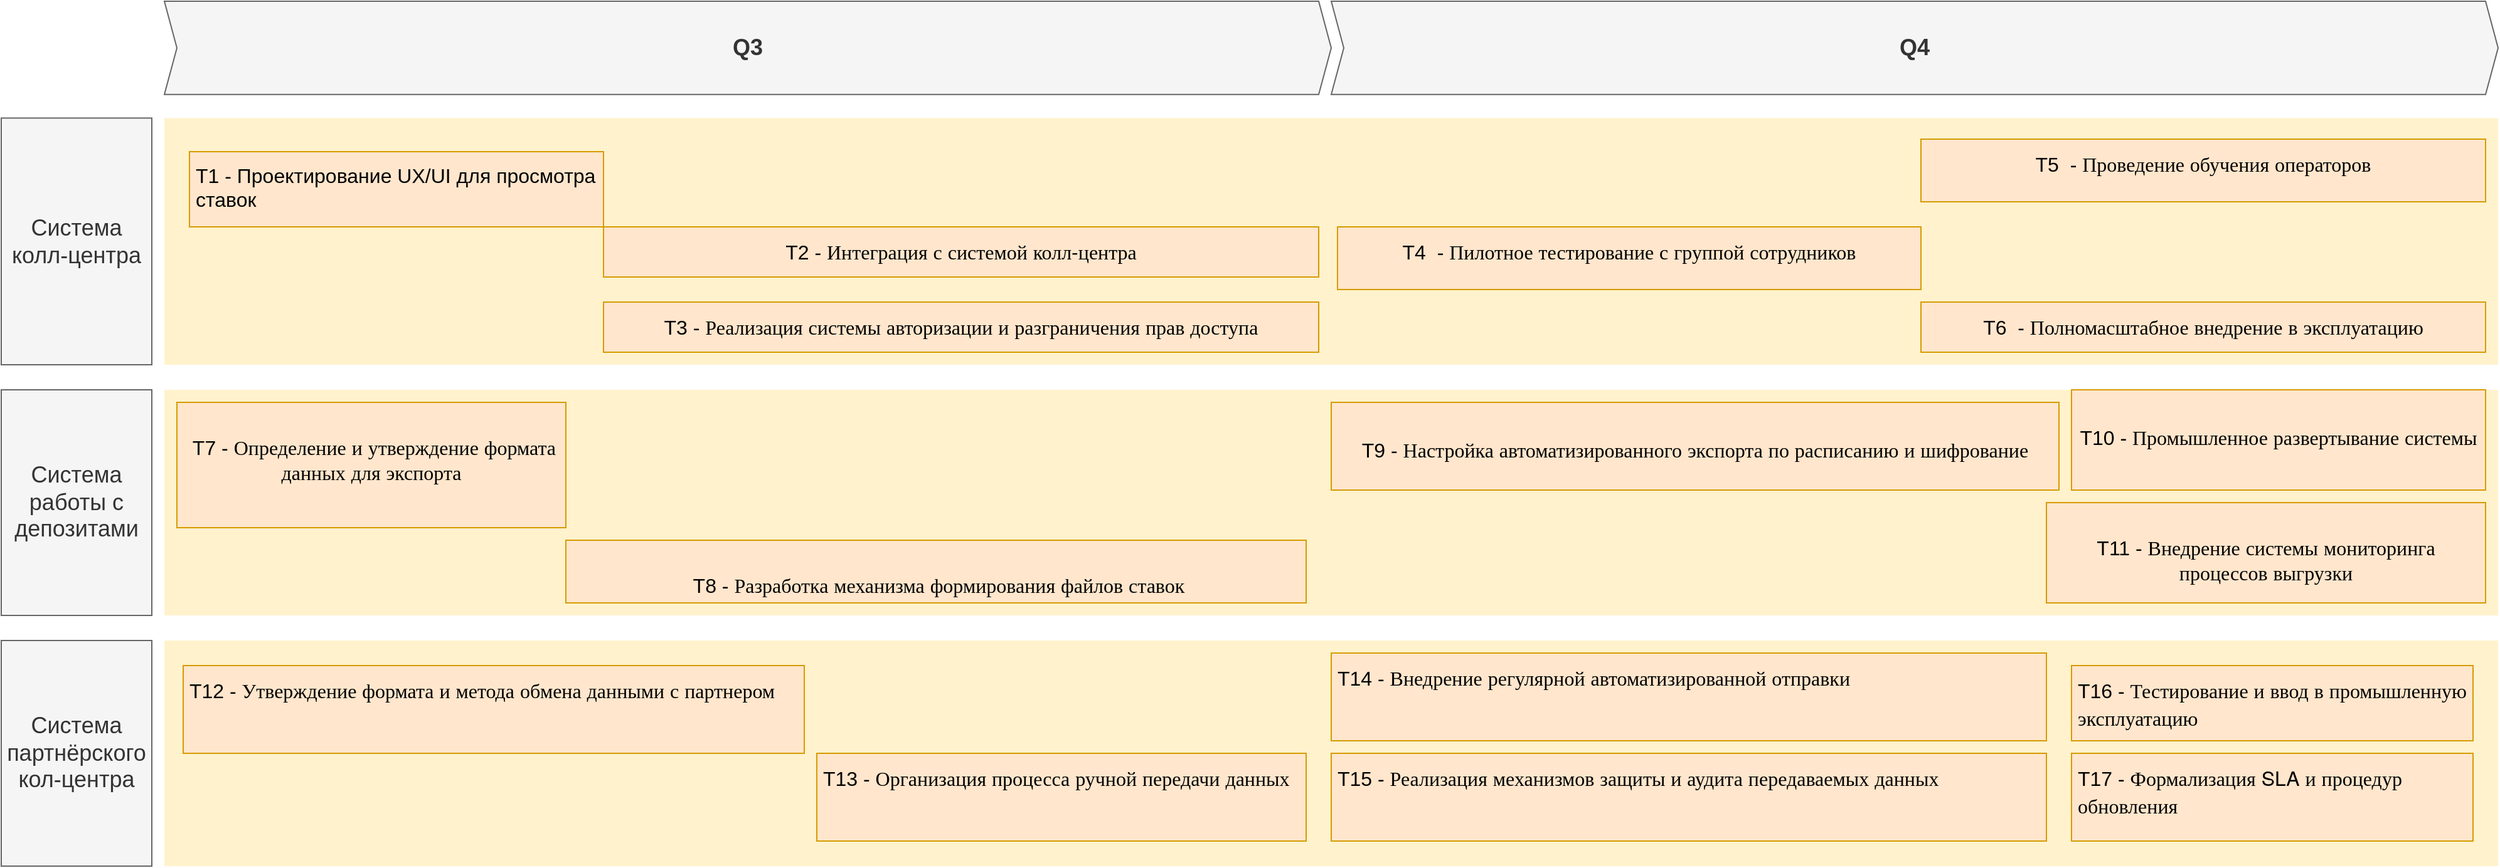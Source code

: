 <mxfile version="28.1.2" pages="2">
  <diagram id="1zcTAVt1k4KSup7FvAfL" name="Roadmap">
    <mxGraphModel dx="4522" dy="3757" grid="1" gridSize="10" guides="1" tooltips="1" connect="1" arrows="1" fold="1" page="1" pageScale="1" pageWidth="3300" pageHeight="2339" math="0" shadow="0">
      <root>
        <mxCell id="3D7FDG2aXA9G618_Kong-0" />
        <mxCell id="3D7FDG2aXA9G618_Kong-1" parent="3D7FDG2aXA9G618_Kong-0" />
        <mxCell id="wGroBH12Sy7-OgBsN0fJ-2" value="" style="shape=rect;fillColor=#fff2cc;strokeColor=none;fontSize=24;html=1;whiteSpace=wrap;align=left;verticalAlign=top;spacing=5;rounded=0;fontFamily=Helvetica;" parent="3D7FDG2aXA9G618_Kong-1" vertex="1">
          <mxGeometry x="-2500" y="-930" width="1860" height="180" as="geometry" />
        </mxCell>
        <mxCell id="wGroBH12Sy7-OgBsN0fJ-4" value="" style="shape=rect;fillColor=#fff2cc;strokeColor=none;fontSize=24;html=1;whiteSpace=wrap;align=left;verticalAlign=top;spacing=5;rounded=0;fontFamily=Helvetica;" parent="3D7FDG2aXA9G618_Kong-1" vertex="1">
          <mxGeometry x="-2500" y="-1146.8" width="1860" height="196.8" as="geometry" />
        </mxCell>
        <mxCell id="wGroBH12Sy7-OgBsN0fJ-5" value="T1 -&amp;nbsp;&lt;span style=&quot;background-color: transparent; color: light-dark(rgb(0, 0, 0), rgb(255, 255, 255));&quot;&gt;Проектирование UX/UI для просмотра ставок&lt;/span&gt;" style="shape=rect;fillColor=#ffe6cc;strokeColor=#d79b00;fontSize=16;html=1;whiteSpace=wrap;align=left;verticalAlign=top;spacing=5;rounded=0;fontFamily=Helvetica;" parent="3D7FDG2aXA9G618_Kong-1" vertex="1">
          <mxGeometry x="-2480" y="-1120" width="330" height="60" as="geometry" />
        </mxCell>
        <mxCell id="wGroBH12Sy7-OgBsN0fJ-6" value="&lt;span style=&quot;text-align: left;&quot;&gt;T2 -&amp;nbsp;&lt;/span&gt;&lt;span style=&quot;font-family: &amp;quot;Helvetica Neue&amp;quot;; text-align: start; background-color: transparent; color: light-dark(rgb(0, 0, 0), rgb(255, 255, 255));&quot;&gt;Интеграция с системой колл-центра&lt;/span&gt;" style="shape=rect;fillColor=#ffe6cc;strokeColor=#d79b00;fontSize=16;html=1;whiteSpace=wrap;align=center;verticalAlign=top;spacing=5;rounded=0;fontFamily=Helvetica;" parent="3D7FDG2aXA9G618_Kong-1" vertex="1">
          <mxGeometry x="-2150" y="-1060" width="570" height="40" as="geometry" />
        </mxCell>
        <mxCell id="wGroBH12Sy7-OgBsN0fJ-7" value="Система колл-центра" style="rounded=0;whiteSpace=wrap;html=1;fillColor=#f5f5f5;fontColor=#333333;strokeColor=#666666;fontSize=18;fontFamily=Helvetica;" parent="3D7FDG2aXA9G618_Kong-1" vertex="1">
          <mxGeometry x="-2630" y="-1146.8" width="120" height="196.8" as="geometry" />
        </mxCell>
        <mxCell id="wGroBH12Sy7-OgBsN0fJ-8" value="Система работы с депозитами" style="rounded=0;whiteSpace=wrap;html=1;fillColor=#f5f5f5;fontColor=#333333;strokeColor=#666666;fontSize=18;fontFamily=Helvetica;" parent="3D7FDG2aXA9G618_Kong-1" vertex="1">
          <mxGeometry x="-2630" y="-930" width="120" height="180" as="geometry" />
        </mxCell>
        <mxCell id="wGroBH12Sy7-OgBsN0fJ-9" value="Q3" style="shape=step;perimeter=stepPerimeter;whiteSpace=wrap;html=1;fixedSize=1;size=10;fillColor=#f5f5f5;strokeColor=#666666;fontSize=18;fontStyle=1;align=center;rounded=0;fontColor=#333333;fontFamily=Helvetica;" parent="3D7FDG2aXA9G618_Kong-1" vertex="1">
          <mxGeometry x="-2500" y="-1240" width="930" height="74.4" as="geometry" />
        </mxCell>
        <mxCell id="wGroBH12Sy7-OgBsN0fJ-11" value="&lt;p data-pm-slice=&quot;1 1 [&amp;quot;list&amp;quot;,{&amp;quot;spread&amp;quot;:false,&amp;quot;start&amp;quot;:5240,&amp;quot;end&amp;quot;:5511},&amp;quot;regular_list_item&amp;quot;,{&amp;quot;start&amp;quot;:5309,&amp;quot;end&amp;quot;:5385}]&quot;&gt;&lt;font&gt;&amp;nbsp;Т8 -&amp;nbsp;&lt;span style=&quot;font-family: &amp;quot;Helvetica Neue&amp;quot;; text-align: start; background-color: transparent; color: light-dark(rgb(0, 0, 0), rgb(255, 255, 255));&quot;&gt;Разработка механизма формирования файлов ставок&lt;/span&gt;&lt;/font&gt;&lt;/p&gt;" style="shape=rect;fillColor=#ffe6cc;strokeColor=#d79b00;fontSize=16;html=1;whiteSpace=wrap;align=center;verticalAlign=top;spacing=5;rounded=0;fontFamily=Helvetica;" parent="3D7FDG2aXA9G618_Kong-1" vertex="1">
          <mxGeometry x="-2180" y="-810" width="590" height="50" as="geometry" />
        </mxCell>
        <mxCell id="wGroBH12Sy7-OgBsN0fJ-15" value="&lt;p data-pm-slice=&quot;1 1 [&amp;quot;list&amp;quot;,{&amp;quot;spread&amp;quot;:false,&amp;quot;start&amp;quot;:5240,&amp;quot;end&amp;quot;:5511},&amp;quot;regular_list_item&amp;quot;,{&amp;quot;start&amp;quot;:5240,&amp;quot;end&amp;quot;:5308}]&quot;&gt;&lt;font&gt;&amp;nbsp;Т7 -&amp;nbsp;&lt;span style=&quot;font-family: &amp;quot;Helvetica Neue&amp;quot;; text-align: start; background-color: transparent; color: light-dark(rgb(0, 0, 0), rgb(255, 255, 255));&quot;&gt;Определение и утверждение формата данных для экспорта&lt;/span&gt;&lt;/font&gt;&lt;/p&gt;" style="shape=rect;fillColor=#ffe6cc;strokeColor=#d79b00;fontSize=16;html=1;whiteSpace=wrap;align=center;verticalAlign=top;spacing=5;rounded=0;fontFamily=Helvetica;" parent="3D7FDG2aXA9G618_Kong-1" vertex="1">
          <mxGeometry x="-2490" y="-920" width="310" height="100" as="geometry" />
        </mxCell>
        <mxCell id="EaMGPEsRvCoEwAuD_jiu-1" value="Q4" style="shape=step;perimeter=stepPerimeter;whiteSpace=wrap;html=1;fixedSize=1;size=10;fillColor=#f5f5f5;strokeColor=#666666;fontSize=18;fontStyle=1;align=center;rounded=0;fontColor=#333333;fontFamily=Helvetica;" parent="3D7FDG2aXA9G618_Kong-1" vertex="1">
          <mxGeometry x="-1570" y="-1240" width="930" height="74.4" as="geometry" />
        </mxCell>
        <mxCell id="EaMGPEsRvCoEwAuD_jiu-2" value="&lt;p data-pm-slice=&quot;1 1 [&amp;quot;list&amp;quot;,{&amp;quot;spread&amp;quot;:false,&amp;quot;start&amp;quot;:6173,&amp;quot;end&amp;quot;:6444},&amp;quot;regular_list_item&amp;quot;,{&amp;quot;start&amp;quot;:6319,&amp;quot;end&amp;quot;:6396}]&quot;&gt;&lt;font style=&quot;font-size: 16px;&quot;&gt;Т9 -&amp;nbsp;&lt;span style=&quot;font-family: &amp;quot;Helvetica Neue&amp;quot;; text-align: start; background-color: transparent; color: light-dark(rgb(0, 0, 0), rgb(255, 255, 255));&quot;&gt;Настройка автоматизированного экспорта по расписанию и шифрование&lt;/span&gt;&lt;/font&gt;&lt;/p&gt;" style="shape=rect;fillColor=#ffe6cc;strokeColor=#d79b00;fontSize=18;html=1;whiteSpace=wrap;align=center;verticalAlign=top;spacing=5;rounded=0;fontFamily=Helvetica;" parent="3D7FDG2aXA9G618_Kong-1" vertex="1">
          <mxGeometry x="-1570" y="-920" width="580" height="70" as="geometry" />
        </mxCell>
        <mxCell id="EaMGPEsRvCoEwAuD_jiu-3" value="&lt;span data-start=&quot;994&quot; data-end=&quot;1029&quot;&gt;Система партнёрского кол-центра&lt;/span&gt;" style="rounded=0;whiteSpace=wrap;html=1;fillColor=#f5f5f5;fontColor=#333333;strokeColor=#666666;fontSize=18;fontFamily=Helvetica;" parent="3D7FDG2aXA9G618_Kong-1" vertex="1">
          <mxGeometry x="-2630" y="-730" width="120" height="180" as="geometry" />
        </mxCell>
        <mxCell id="EaMGPEsRvCoEwAuD_jiu-4" value="" style="shape=rect;fillColor=#fff2cc;strokeColor=none;fontSize=24;html=1;whiteSpace=wrap;align=left;verticalAlign=top;spacing=5;rounded=0;fontFamily=Helvetica;" parent="3D7FDG2aXA9G618_Kong-1" vertex="1">
          <mxGeometry x="-2500" y="-730" width="1860" height="180" as="geometry" />
        </mxCell>
        <mxCell id="EaMGPEsRvCoEwAuD_jiu-5" value="&lt;font style=&quot;font-size: 16px;&quot;&gt;Т12 -&amp;nbsp;&lt;span style=&quot;font-family: &amp;quot;Helvetica Neue&amp;quot;; background-color: transparent; color: light-dark(rgb(0, 0, 0), rgb(255, 255, 255));&quot;&gt;Утверждение формата и метода обмена данными с партнером&lt;/span&gt;&lt;/font&gt;" style="shape=rect;fillColor=#ffe6cc;strokeColor=#d79b00;fontSize=18;html=1;whiteSpace=wrap;align=left;verticalAlign=top;spacing=5;rounded=0;fontFamily=Helvetica;" parent="3D7FDG2aXA9G618_Kong-1" vertex="1">
          <mxGeometry x="-2485" y="-710" width="495" height="70" as="geometry" />
        </mxCell>
        <mxCell id="EaMGPEsRvCoEwAuD_jiu-6" value="&lt;font style=&quot;font-size: 16px;&quot;&gt;Т13 -&amp;nbsp;&lt;span style=&quot;font-family: &amp;quot;Helvetica Neue&amp;quot;; background-color: transparent; color: light-dark(rgb(0, 0, 0), rgb(255, 255, 255));&quot;&gt;Организация процесса ручной передачи данных&lt;/span&gt;&lt;/font&gt;" style="shape=rect;fillColor=#ffe6cc;strokeColor=#d79b00;fontSize=18;html=1;whiteSpace=wrap;align=left;verticalAlign=top;spacing=5;rounded=0;fontFamily=Helvetica;" parent="3D7FDG2aXA9G618_Kong-1" vertex="1">
          <mxGeometry x="-1980" y="-640" width="390" height="70" as="geometry" />
        </mxCell>
        <mxCell id="EaMGPEsRvCoEwAuD_jiu-7" value="&lt;font style=&quot;font-size: 16px;&quot;&gt;Т15 -&amp;nbsp;&lt;span style=&quot;font-family: &amp;quot;Helvetica Neue&amp;quot;; background-color: transparent; color: light-dark(rgb(0, 0, 0), rgb(255, 255, 255));&quot;&gt;Реализация механизмов защиты и аудита передаваемых данных&lt;/span&gt;&lt;/font&gt;" style="shape=rect;fillColor=#ffe6cc;strokeColor=#d79b00;fontSize=18;html=1;whiteSpace=wrap;align=left;verticalAlign=top;spacing=5;rounded=0;fontFamily=Helvetica;" parent="3D7FDG2aXA9G618_Kong-1" vertex="1">
          <mxGeometry x="-1570" y="-640" width="570" height="70" as="geometry" />
        </mxCell>
        <mxCell id="EaMGPEsRvCoEwAuD_jiu-8" value="&lt;font style=&quot;font-size: 16px;&quot;&gt;Т16 -&amp;nbsp;&lt;span style=&quot;font-family: &amp;quot;Helvetica Neue&amp;quot;; background-color: transparent; color: light-dark(rgb(0, 0, 0), rgb(255, 255, 255));&quot;&gt;Тестирование и ввод в промышленную эксплуатацию&lt;/span&gt;&lt;/font&gt;" style="shape=rect;fillColor=#ffe6cc;strokeColor=#d79b00;fontSize=18;html=1;whiteSpace=wrap;align=left;verticalAlign=top;spacing=5;rounded=0;fontFamily=Helvetica;" parent="3D7FDG2aXA9G618_Kong-1" vertex="1">
          <mxGeometry x="-980" y="-710" width="320" height="60" as="geometry" />
        </mxCell>
        <mxCell id="EaMGPEsRvCoEwAuD_jiu-9" value="&lt;font style=&quot;font-size: 16px;&quot;&gt;Т17 -&amp;nbsp;&lt;span style=&quot;font-family: &amp;quot;Helvetica Neue&amp;quot;; background-color: transparent; color: light-dark(rgb(0, 0, 0), rgb(255, 255, 255));&quot;&gt;Формализация SLA и процедур обновления&lt;/span&gt;&lt;/font&gt;" style="shape=rect;fillColor=#ffe6cc;strokeColor=#d79b00;fontSize=18;html=1;whiteSpace=wrap;align=left;verticalAlign=top;spacing=5;rounded=0;fontFamily=Helvetica;" parent="3D7FDG2aXA9G618_Kong-1" vertex="1">
          <mxGeometry x="-980" y="-640" width="320" height="70" as="geometry" />
        </mxCell>
        <mxCell id="EaMGPEsRvCoEwAuD_jiu-11" value="&lt;p data-pm-slice=&quot;1 1 [&amp;quot;list&amp;quot;,{&amp;quot;spread&amp;quot;:false,&amp;quot;start&amp;quot;:6173,&amp;quot;end&amp;quot;:6444},&amp;quot;regular_list_item&amp;quot;,{&amp;quot;start&amp;quot;:6319,&amp;quot;end&amp;quot;:6396}]&quot;&gt;&lt;font style=&quot;font-size: 16px;&quot;&gt;&lt;span style=&quot;text-align: left;&quot;&gt;Т10 -&amp;nbsp;&lt;/span&gt;&lt;span style=&quot;font-family: &amp;quot;Helvetica Neue&amp;quot;; text-align: start; background-color: transparent; color: light-dark(rgb(0, 0, 0), rgb(255, 255, 255));&quot;&gt;Промышленное развертывание системы&lt;/span&gt;&lt;/font&gt;&lt;/p&gt;" style="shape=rect;fillColor=#ffe6cc;strokeColor=#d79b00;fontSize=18;html=1;whiteSpace=wrap;align=center;verticalAlign=top;spacing=5;rounded=0;fontFamily=Helvetica;" parent="3D7FDG2aXA9G618_Kong-1" vertex="1">
          <mxGeometry x="-980" y="-930" width="330" height="80" as="geometry" />
        </mxCell>
        <mxCell id="EaMGPEsRvCoEwAuD_jiu-12" value="&lt;p data-pm-slice=&quot;1 1 [&amp;quot;list&amp;quot;,{&amp;quot;spread&amp;quot;:false,&amp;quot;start&amp;quot;:6173,&amp;quot;end&amp;quot;:6444},&amp;quot;regular_list_item&amp;quot;,{&amp;quot;start&amp;quot;:6319,&amp;quot;end&amp;quot;:6396}]&quot;&gt;Т11 -&amp;nbsp;&lt;span style=&quot;font-family: &amp;quot;Helvetica Neue&amp;quot;; text-align: start; background-color: transparent; color: light-dark(rgb(0, 0, 0), rgb(255, 255, 255));&quot;&gt;Внедрение системы мониторинга процессов выгрузки&lt;/span&gt;&lt;/p&gt;" style="shape=rect;fillColor=#ffe6cc;strokeColor=#d79b00;fontSize=16;html=1;whiteSpace=wrap;align=center;verticalAlign=top;spacing=5;rounded=0;fontFamily=Helvetica;" parent="3D7FDG2aXA9G618_Kong-1" vertex="1">
          <mxGeometry x="-1000" y="-840" width="350" height="80" as="geometry" />
        </mxCell>
        <mxCell id="EaMGPEsRvCoEwAuD_jiu-14" value="&lt;div style=&quot;text-align: left;&quot;&gt;Т3 -&amp;nbsp;&lt;span style=&quot;font-family: &amp;quot;Helvetica Neue&amp;quot;; background-color: transparent; color: light-dark(rgb(0, 0, 0), rgb(255, 255, 255));&quot;&gt;Реализация системы авторизации и разграничения прав доступа&lt;/span&gt;&lt;/div&gt;" style="shape=rect;fillColor=#ffe6cc;strokeColor=#d79b00;fontSize=16;html=1;whiteSpace=wrap;align=center;verticalAlign=top;spacing=5;rounded=0;fontFamily=Helvetica;" parent="3D7FDG2aXA9G618_Kong-1" vertex="1">
          <mxGeometry x="-2150" y="-1000" width="570" height="40" as="geometry" />
        </mxCell>
        <mxCell id="EaMGPEsRvCoEwAuD_jiu-15" value="&lt;font style=&quot;font-size: 16px;&quot;&gt;&lt;span style=&quot;text-align: left;&quot;&gt;T4&amp;nbsp;&amp;nbsp;-&amp;nbsp;&lt;/span&gt;&lt;span style=&quot;font-family: &amp;quot;Helvetica Neue&amp;quot;; text-align: start; background-color: transparent; color: light-dark(rgb(0, 0, 0), rgb(255, 255, 255));&quot;&gt;Пилотное тестирование с группой сотрудников&lt;/span&gt;&lt;/font&gt;" style="shape=rect;fillColor=#ffe6cc;strokeColor=#d79b00;fontSize=18;html=1;whiteSpace=wrap;align=center;verticalAlign=top;spacing=5;rounded=0;fontFamily=Helvetica;" parent="3D7FDG2aXA9G618_Kong-1" vertex="1">
          <mxGeometry x="-1565" y="-1060" width="465" height="50" as="geometry" />
        </mxCell>
        <mxCell id="EaMGPEsRvCoEwAuD_jiu-16" value="&lt;font style=&quot;font-size: 16px;&quot;&gt;&lt;span style=&quot;text-align: left;&quot;&gt;T5&amp;nbsp; -&amp;nbsp;&lt;/span&gt;&lt;span style=&quot;font-family: &amp;quot;Helvetica Neue&amp;quot;; text-align: start; background-color: transparent; color: light-dark(rgb(0, 0, 0), rgb(255, 255, 255));&quot;&gt;Проведение обучения операторов&lt;/span&gt;&lt;/font&gt;" style="shape=rect;fillColor=#ffe6cc;strokeColor=#d79b00;fontSize=18;html=1;whiteSpace=wrap;align=center;verticalAlign=top;spacing=5;rounded=0;fontFamily=Helvetica;" parent="3D7FDG2aXA9G618_Kong-1" vertex="1">
          <mxGeometry x="-1100" y="-1130" width="450" height="50" as="geometry" />
        </mxCell>
        <mxCell id="EaMGPEsRvCoEwAuD_jiu-17" value="&lt;font style=&quot;font-size: 16px;&quot;&gt;&lt;span style=&quot;text-align: left;&quot;&gt;T6&amp;nbsp; -&amp;nbsp;&lt;/span&gt;&lt;span style=&quot;font-family: &amp;quot;Helvetica Neue&amp;quot;; text-align: start; background-color: transparent; color: light-dark(rgb(0, 0, 0), rgb(255, 255, 255));&quot;&gt;Полномасштабное внедрение в эксплуатацию&lt;/span&gt;&lt;/font&gt;" style="shape=rect;fillColor=#ffe6cc;strokeColor=#d79b00;fontSize=18;html=1;whiteSpace=wrap;align=center;verticalAlign=top;spacing=5;rounded=0;fontFamily=Helvetica;" parent="3D7FDG2aXA9G618_Kong-1" vertex="1">
          <mxGeometry x="-1100" y="-1000" width="450" height="40" as="geometry" />
        </mxCell>
        <mxCell id="EaMGPEsRvCoEwAuD_jiu-18" value="&lt;font style=&quot;font-size: 16px;&quot;&gt;Т14 -&amp;nbsp;&lt;span style=&quot;font-family: &amp;quot;Helvetica Neue&amp;quot;; background-color: transparent; color: light-dark(rgb(0, 0, 0), rgb(255, 255, 255));&quot;&gt;Внедрение регулярной автоматизированной отправки&lt;/span&gt;&lt;/font&gt;" style="shape=rect;fillColor=#ffe6cc;strokeColor=#d79b00;fontSize=18;html=1;whiteSpace=wrap;align=left;verticalAlign=top;spacing=5;rounded=0;fontFamily=Helvetica;" parent="3D7FDG2aXA9G618_Kong-1" vertex="1">
          <mxGeometry x="-1570" y="-720" width="570" height="70" as="geometry" />
        </mxCell>
      </root>
    </mxGraphModel>
  </diagram>
  <diagram id="6faDem5PxRRIMGQd80wj" name="Roadmap_change">
    <mxGraphModel grid="1" page="1" gridSize="10" guides="1" tooltips="1" connect="1" arrows="1" fold="1" pageScale="1" pageWidth="3300" pageHeight="2339" math="0" shadow="0">
      <root>
        <mxCell id="0" />
        <mxCell id="1" parent="0" />
        <mxCell id="QlwB00z0-otb056kdUWZ-19" value="" style="shape=rect;fillColor=#fff2cc;strokeColor=none;fontSize=24;html=1;whiteSpace=wrap;align=left;verticalAlign=top;spacing=5;rounded=0;" vertex="1" parent="1">
          <mxGeometry x="-2500" y="-530" width="1620" height="190" as="geometry" />
        </mxCell>
        <mxCell id="QlwB00z0-otb056kdUWZ-18" value="" style="shape=rect;fillColor=#fff2cc;strokeColor=none;fontSize=24;html=1;whiteSpace=wrap;align=left;verticalAlign=top;spacing=5;rounded=0;" vertex="1" parent="1">
          <mxGeometry x="-2500" y="-730" width="1620" height="180" as="geometry" />
        </mxCell>
        <mxCell id="QlwB00z0-otb056kdUWZ-17" value="" style="shape=rect;fillColor=#fff2cc;strokeColor=none;fontSize=24;html=1;whiteSpace=wrap;align=left;verticalAlign=top;spacing=5;rounded=0;" vertex="1" parent="1">
          <mxGeometry x="-2500" y="-930" width="1610" height="180" as="geometry" />
        </mxCell>
        <mxCell id="QlwB00z0-otb056kdUWZ-3" value="" style="shape=rect;fillColor=#fff2cc;strokeColor=none;fontSize=24;html=1;whiteSpace=wrap;align=left;verticalAlign=top;spacing=5;rounded=0;" vertex="1" parent="1">
          <mxGeometry x="-2500" y="-1146.8" width="1610" height="196.8" as="geometry" />
        </mxCell>
        <mxCell id="QlwB00z0-otb056kdUWZ-4" value="T1 - API сервиса интеграции депозитов АБС" style="shape=rect;fillColor=#ffe6cc;strokeColor=#d79b00;fontSize=18;html=1;whiteSpace=wrap;align=left;verticalAlign=top;spacing=5;rounded=0;" vertex="1" parent="1">
          <mxGeometry x="-2480" y="-1120" width="390" height="50" as="geometry" />
        </mxCell>
        <mxCell id="QlwB00z0-otb056kdUWZ-5" value="T2 - Передача файлов на SFTP-сервер" style="shape=rect;fillColor=#ffe6cc;strokeColor=#d79b00;fontSize=18;html=1;whiteSpace=wrap;align=center;verticalAlign=top;spacing=5;rounded=0;" vertex="1" parent="1">
          <mxGeometry x="-2120" y="-1040" width="550" height="60" as="geometry" />
        </mxCell>
        <mxCell id="QlwB00z0-otb056kdUWZ-6" value="АБС&lt;div&gt;Сервис интеграции депозитов&lt;/div&gt;" style="rounded=0;whiteSpace=wrap;html=1;fillColor=#f5f5f5;fontColor=#333333;strokeColor=#666666;fontSize=18;" vertex="1" parent="1">
          <mxGeometry x="-2630" y="-1146.8" width="120" height="196.8" as="geometry" />
        </mxCell>
        <mxCell id="QlwB00z0-otb056kdUWZ-7" value="SFTP" style="rounded=0;whiteSpace=wrap;html=1;fillColor=#f5f5f5;fontColor=#333333;strokeColor=#666666;fontSize=18;" vertex="1" parent="1">
          <mxGeometry x="-2630" y="-930" width="120" height="180" as="geometry" />
        </mxCell>
        <mxCell id="QlwB00z0-otb056kdUWZ-8" value="Q2" style="shape=step;perimeter=stepPerimeter;whiteSpace=wrap;html=1;fixedSize=1;size=10;fillColor=#f5f5f5;strokeColor=#666666;fontSize=18;fontStyle=1;align=center;rounded=0;fontColor=#333333;" vertex="1" parent="1">
          <mxGeometry x="-2500" y="-1240" width="1610" height="74.4" as="geometry" />
        </mxCell>
        <mxCell id="QlwB00z0-otb056kdUWZ-11" value="T5 - Вывод ставок пользователю системы колл-центра" style="shape=rect;fillColor=#ffe6cc;strokeColor=#d79b00;fontSize=18;html=1;whiteSpace=wrap;align=center;verticalAlign=top;spacing=5;rounded=0;" vertex="1" parent="1">
          <mxGeometry x="-1860" y="-640" width="940" height="50" as="geometry" />
        </mxCell>
        <mxCell id="QlwB00z0-otb056kdUWZ-12" value="T4 - Получение ставок через API интеграции АБС" style="shape=rect;fillColor=#ffe6cc;strokeColor=#d79b00;fontSize=18;html=1;whiteSpace=wrap;align=center;verticalAlign=top;spacing=5;rounded=0;" vertex="1" parent="1">
          <mxGeometry x="-2060" y="-720" width="480" height="60" as="geometry" />
        </mxCell>
        <mxCell id="QlwB00z0-otb056kdUWZ-13" value="T6 - Получение файлов с SFTP для операторов партнера" style="shape=rect;fillColor=#ffe6cc;strokeColor=#d79b00;fontSize=18;html=1;whiteSpace=wrap;align=center;verticalAlign=top;spacing=5;rounded=0;" vertex="1" parent="1">
          <mxGeometry x="-1560" y="-470" width="640" height="50" as="geometry" />
        </mxCell>
        <mxCell id="QlwB00z0-otb056kdUWZ-14" value="Система колл-центра" style="rounded=0;whiteSpace=wrap;html=1;fillColor=#f5f5f5;fontColor=#333333;strokeColor=#666666;fontSize=18;" vertex="1" parent="1">
          <mxGeometry x="-2630" y="-730" width="120" height="180" as="geometry" />
        </mxCell>
        <mxCell id="QlwB00z0-otb056kdUWZ-15" value="Система&amp;nbsp; партнерского колл-центра" style="rounded=0;whiteSpace=wrap;html=1;fillColor=#f5f5f5;fontColor=#333333;strokeColor=#666666;fontSize=18;" vertex="1" parent="1">
          <mxGeometry x="-2630" y="-530" width="120" height="190" as="geometry" />
        </mxCell>
        <mxCell id="QlwB00z0-otb056kdUWZ-16" value="T3 - Развернуть SFTP сервер" style="shape=rect;fillColor=#ffe6cc;strokeColor=#d79b00;fontSize=18;html=1;whiteSpace=wrap;align=center;verticalAlign=top;spacing=5;rounded=0;" vertex="1" parent="1">
          <mxGeometry x="-2400" y="-910" width="280" height="60" as="geometry" />
        </mxCell>
      </root>
    </mxGraphModel>
  </diagram>
</mxfile>
